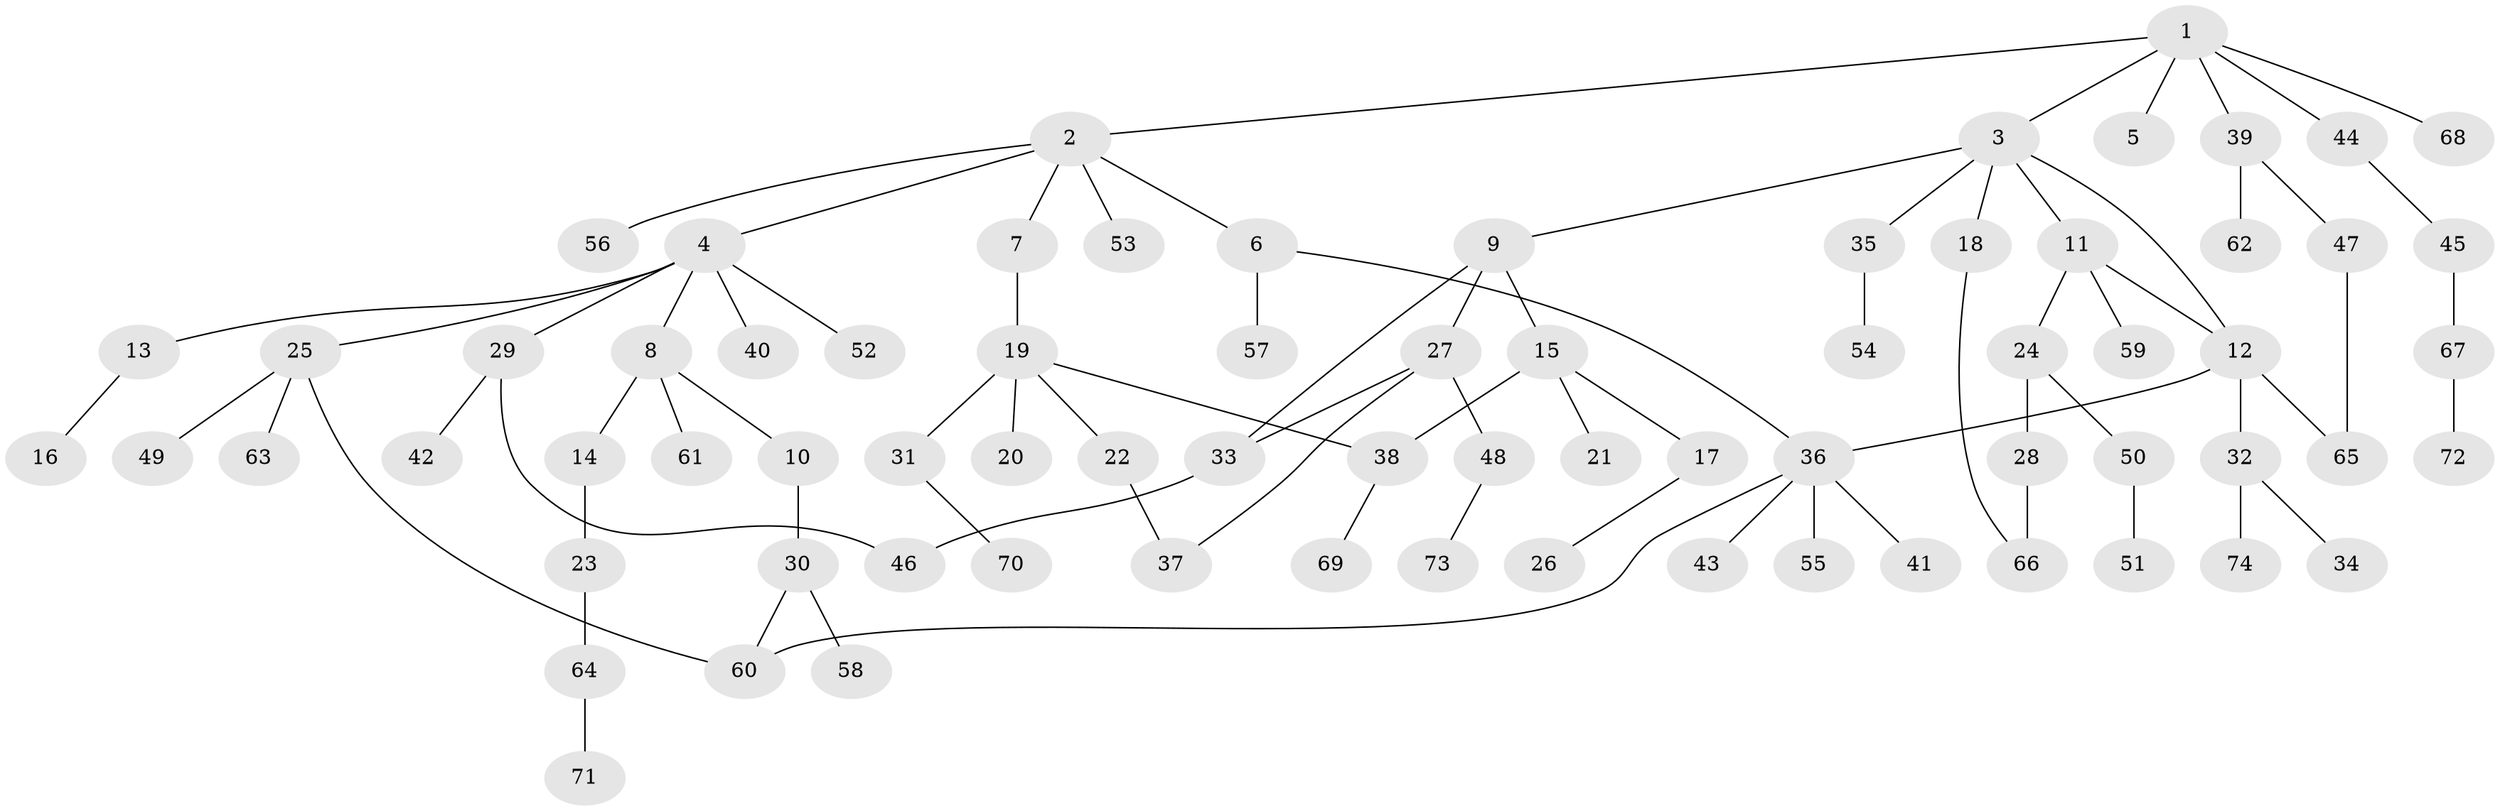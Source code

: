 // Generated by graph-tools (version 1.1) at 2025/10/02/27/25 16:10:52]
// undirected, 74 vertices, 83 edges
graph export_dot {
graph [start="1"]
  node [color=gray90,style=filled];
  1;
  2;
  3;
  4;
  5;
  6;
  7;
  8;
  9;
  10;
  11;
  12;
  13;
  14;
  15;
  16;
  17;
  18;
  19;
  20;
  21;
  22;
  23;
  24;
  25;
  26;
  27;
  28;
  29;
  30;
  31;
  32;
  33;
  34;
  35;
  36;
  37;
  38;
  39;
  40;
  41;
  42;
  43;
  44;
  45;
  46;
  47;
  48;
  49;
  50;
  51;
  52;
  53;
  54;
  55;
  56;
  57;
  58;
  59;
  60;
  61;
  62;
  63;
  64;
  65;
  66;
  67;
  68;
  69;
  70;
  71;
  72;
  73;
  74;
  1 -- 2;
  1 -- 3;
  1 -- 5;
  1 -- 39;
  1 -- 44;
  1 -- 68;
  2 -- 4;
  2 -- 6;
  2 -- 7;
  2 -- 53;
  2 -- 56;
  3 -- 9;
  3 -- 11;
  3 -- 18;
  3 -- 35;
  3 -- 12;
  4 -- 8;
  4 -- 13;
  4 -- 25;
  4 -- 29;
  4 -- 40;
  4 -- 52;
  6 -- 36;
  6 -- 57;
  7 -- 19;
  8 -- 10;
  8 -- 14;
  8 -- 61;
  9 -- 15;
  9 -- 27;
  9 -- 33;
  10 -- 30;
  11 -- 12;
  11 -- 24;
  11 -- 59;
  12 -- 32;
  12 -- 36;
  12 -- 65;
  13 -- 16;
  14 -- 23;
  15 -- 17;
  15 -- 21;
  15 -- 38;
  17 -- 26;
  18 -- 66;
  19 -- 20;
  19 -- 22;
  19 -- 31;
  19 -- 38;
  22 -- 37;
  23 -- 64;
  24 -- 28;
  24 -- 50;
  25 -- 49;
  25 -- 63;
  25 -- 60;
  27 -- 37;
  27 -- 48;
  27 -- 33;
  28 -- 66;
  29 -- 42;
  29 -- 46;
  30 -- 58;
  30 -- 60;
  31 -- 70;
  32 -- 34;
  32 -- 74;
  33 -- 46;
  35 -- 54;
  36 -- 41;
  36 -- 43;
  36 -- 55;
  36 -- 60;
  38 -- 69;
  39 -- 47;
  39 -- 62;
  44 -- 45;
  45 -- 67;
  47 -- 65;
  48 -- 73;
  50 -- 51;
  64 -- 71;
  67 -- 72;
}
